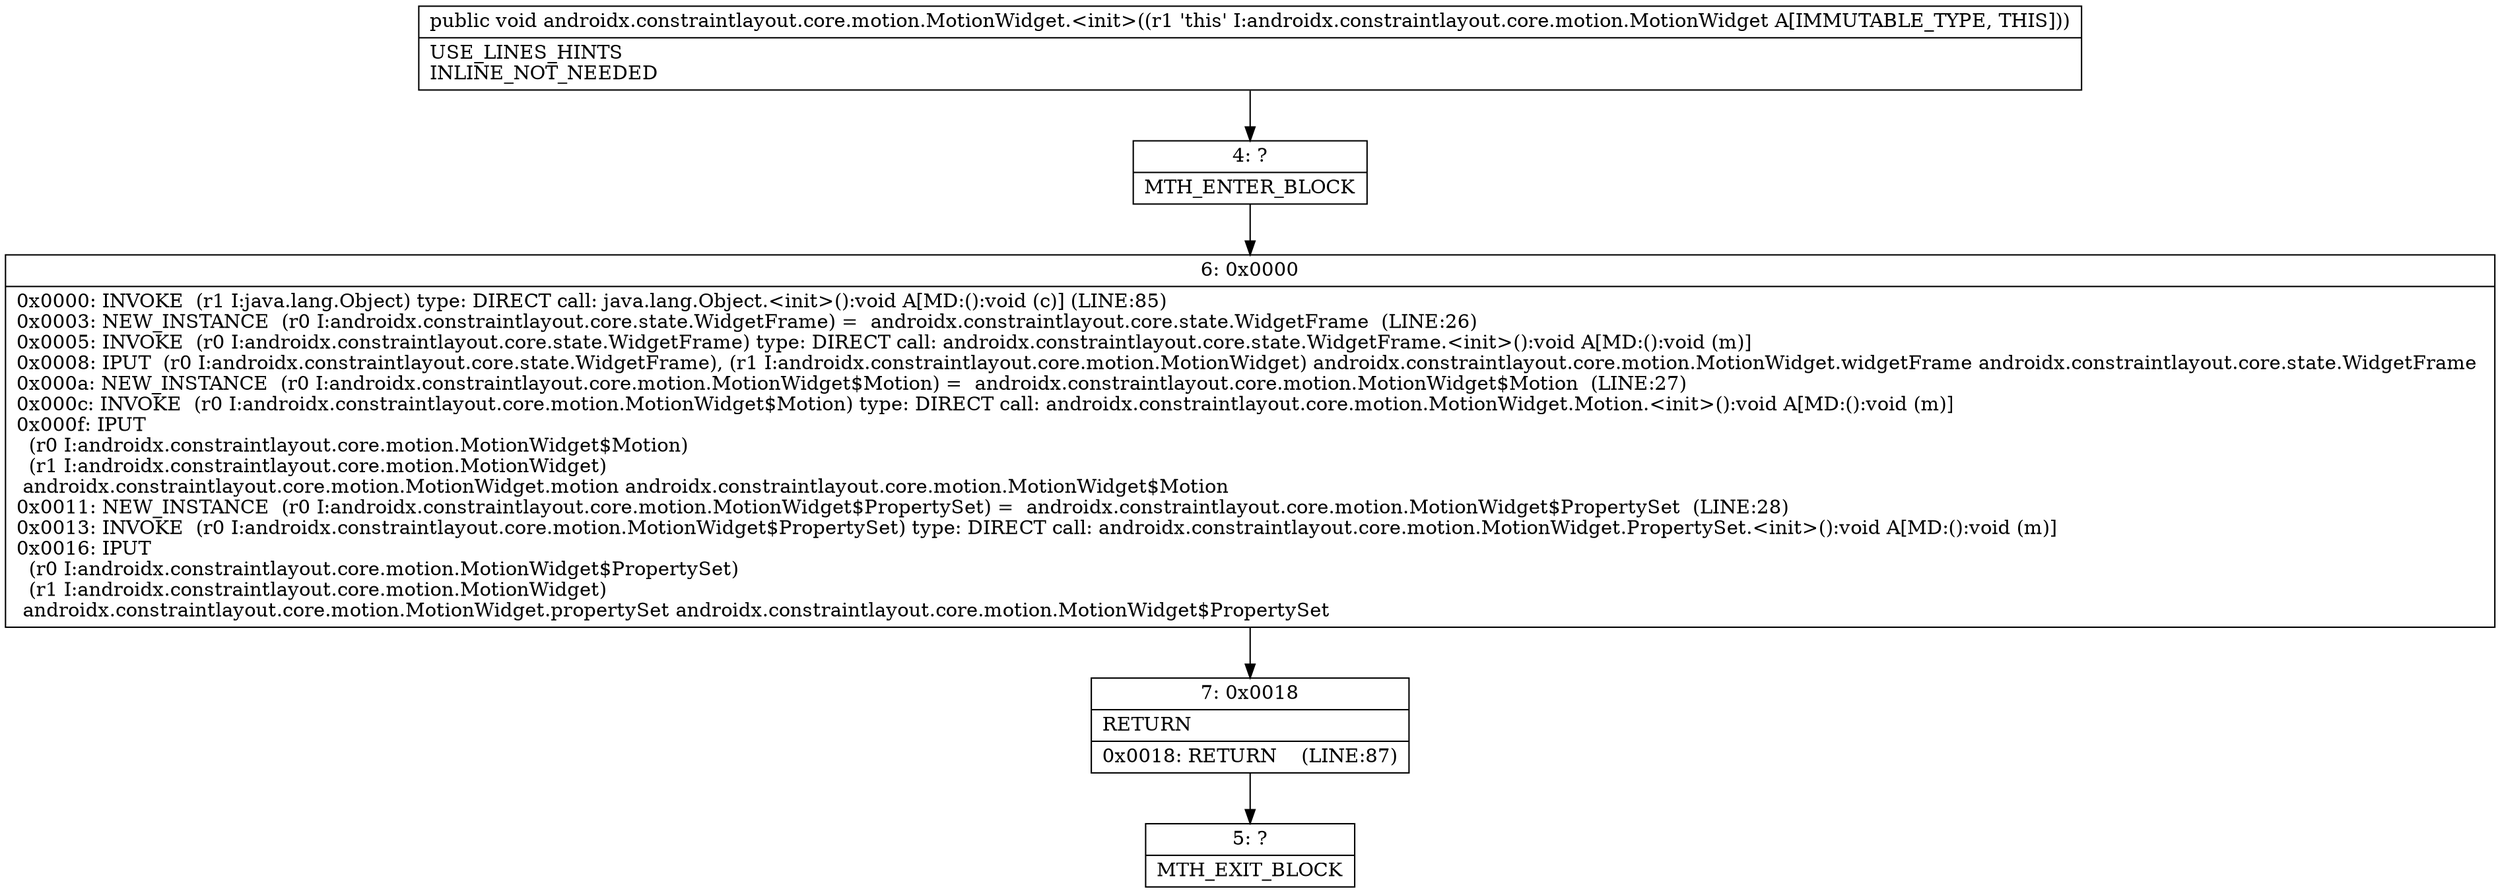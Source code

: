 digraph "CFG forandroidx.constraintlayout.core.motion.MotionWidget.\<init\>()V" {
Node_4 [shape=record,label="{4\:\ ?|MTH_ENTER_BLOCK\l}"];
Node_6 [shape=record,label="{6\:\ 0x0000|0x0000: INVOKE  (r1 I:java.lang.Object) type: DIRECT call: java.lang.Object.\<init\>():void A[MD:():void (c)] (LINE:85)\l0x0003: NEW_INSTANCE  (r0 I:androidx.constraintlayout.core.state.WidgetFrame) =  androidx.constraintlayout.core.state.WidgetFrame  (LINE:26)\l0x0005: INVOKE  (r0 I:androidx.constraintlayout.core.state.WidgetFrame) type: DIRECT call: androidx.constraintlayout.core.state.WidgetFrame.\<init\>():void A[MD:():void (m)]\l0x0008: IPUT  (r0 I:androidx.constraintlayout.core.state.WidgetFrame), (r1 I:androidx.constraintlayout.core.motion.MotionWidget) androidx.constraintlayout.core.motion.MotionWidget.widgetFrame androidx.constraintlayout.core.state.WidgetFrame \l0x000a: NEW_INSTANCE  (r0 I:androidx.constraintlayout.core.motion.MotionWidget$Motion) =  androidx.constraintlayout.core.motion.MotionWidget$Motion  (LINE:27)\l0x000c: INVOKE  (r0 I:androidx.constraintlayout.core.motion.MotionWidget$Motion) type: DIRECT call: androidx.constraintlayout.core.motion.MotionWidget.Motion.\<init\>():void A[MD:():void (m)]\l0x000f: IPUT  \l  (r0 I:androidx.constraintlayout.core.motion.MotionWidget$Motion)\l  (r1 I:androidx.constraintlayout.core.motion.MotionWidget)\l androidx.constraintlayout.core.motion.MotionWidget.motion androidx.constraintlayout.core.motion.MotionWidget$Motion \l0x0011: NEW_INSTANCE  (r0 I:androidx.constraintlayout.core.motion.MotionWidget$PropertySet) =  androidx.constraintlayout.core.motion.MotionWidget$PropertySet  (LINE:28)\l0x0013: INVOKE  (r0 I:androidx.constraintlayout.core.motion.MotionWidget$PropertySet) type: DIRECT call: androidx.constraintlayout.core.motion.MotionWidget.PropertySet.\<init\>():void A[MD:():void (m)]\l0x0016: IPUT  \l  (r0 I:androidx.constraintlayout.core.motion.MotionWidget$PropertySet)\l  (r1 I:androidx.constraintlayout.core.motion.MotionWidget)\l androidx.constraintlayout.core.motion.MotionWidget.propertySet androidx.constraintlayout.core.motion.MotionWidget$PropertySet \l}"];
Node_7 [shape=record,label="{7\:\ 0x0018|RETURN\l|0x0018: RETURN    (LINE:87)\l}"];
Node_5 [shape=record,label="{5\:\ ?|MTH_EXIT_BLOCK\l}"];
MethodNode[shape=record,label="{public void androidx.constraintlayout.core.motion.MotionWidget.\<init\>((r1 'this' I:androidx.constraintlayout.core.motion.MotionWidget A[IMMUTABLE_TYPE, THIS]))  | USE_LINES_HINTS\lINLINE_NOT_NEEDED\l}"];
MethodNode -> Node_4;Node_4 -> Node_6;
Node_6 -> Node_7;
Node_7 -> Node_5;
}

